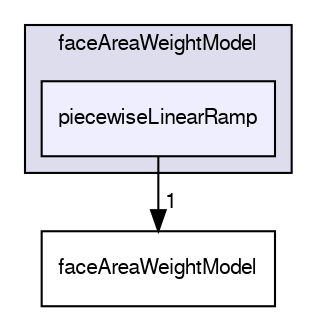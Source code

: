 digraph "applications/utilities/mesh/generation/foamyHexMesh/conformalVoronoiMesh/faceAreaWeightModel/piecewiseLinearRamp" {
  bgcolor=transparent;
  compound=true
  node [ fontsize="10", fontname="FreeSans"];
  edge [ labelfontsize="10", labelfontname="FreeSans"];
  subgraph clusterdir_5268f2f1cc3735364f45cf7165d6904e {
    graph [ bgcolor="#ddddee", pencolor="black", label="faceAreaWeightModel" fontname="FreeSans", fontsize="10", URL="dir_5268f2f1cc3735364f45cf7165d6904e.html"]
  dir_927c651491bff3a6d599ff9fe3a85f7a [shape=box, label="piecewiseLinearRamp", style="filled", fillcolor="#eeeeff", pencolor="black", URL="dir_927c651491bff3a6d599ff9fe3a85f7a.html"];
  }
  dir_68567fec82e3168159d643d6a19148c3 [shape=box label="faceAreaWeightModel" URL="dir_68567fec82e3168159d643d6a19148c3.html"];
  dir_927c651491bff3a6d599ff9fe3a85f7a->dir_68567fec82e3168159d643d6a19148c3 [headlabel="1", labeldistance=1.5 headhref="dir_000387_000386.html"];
}
